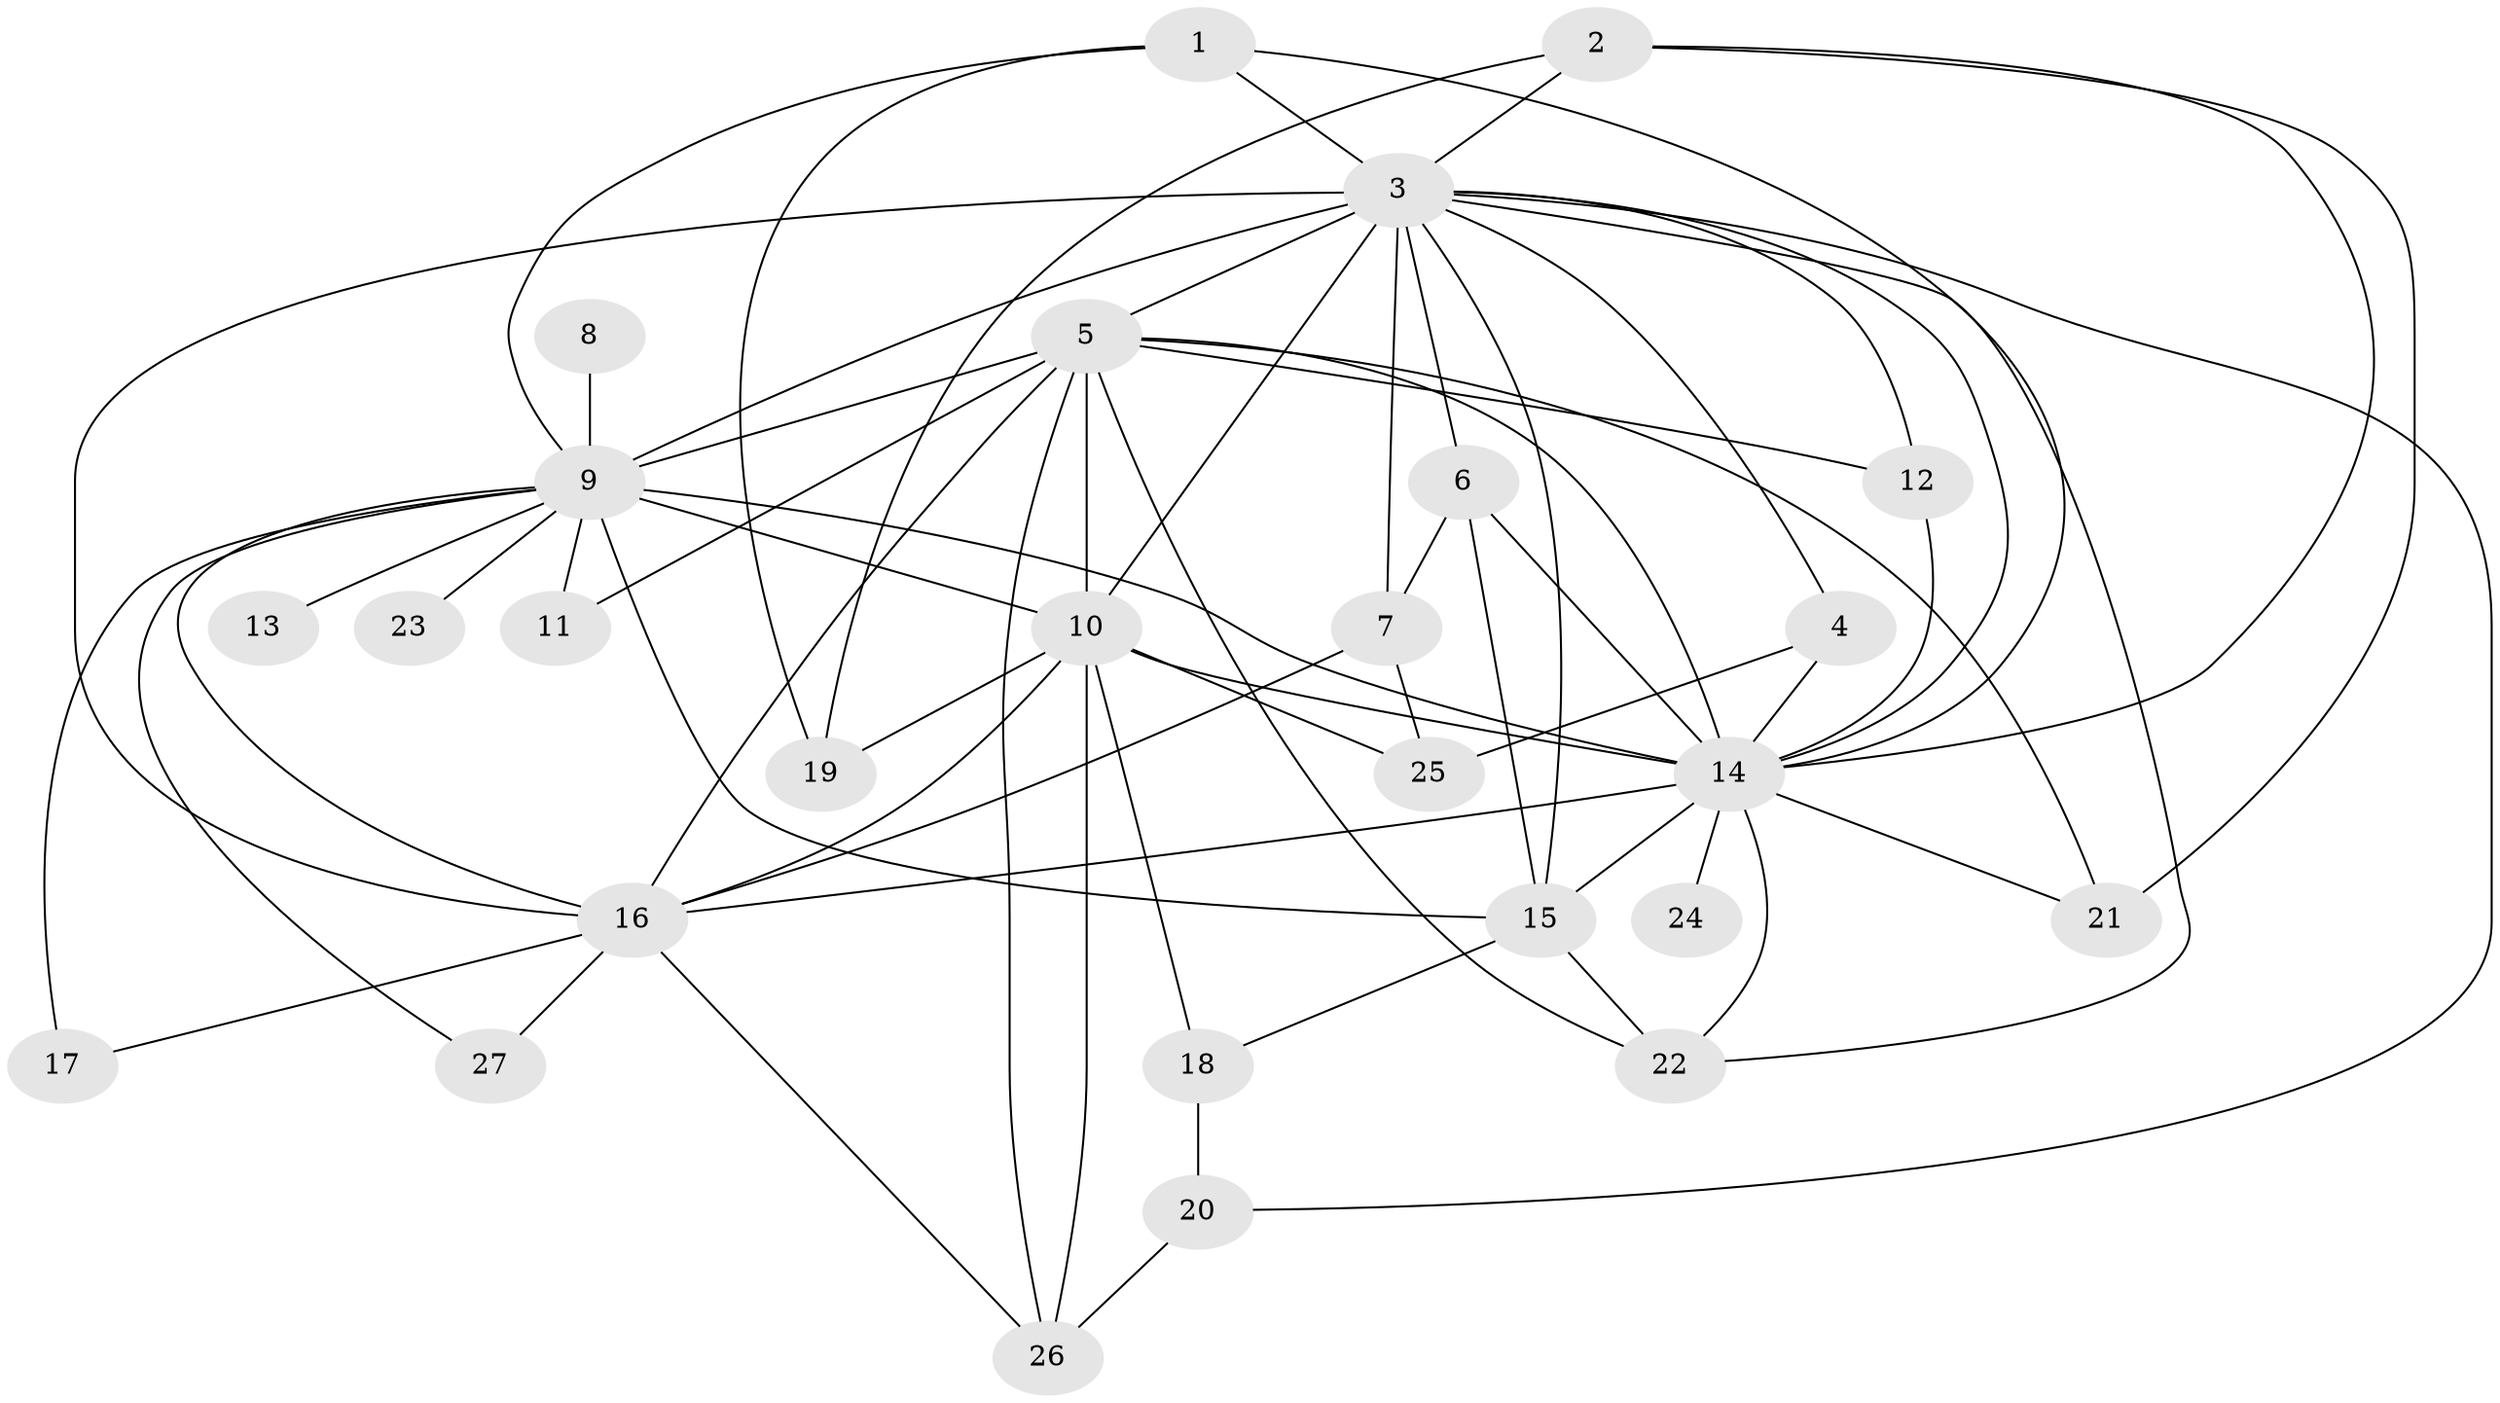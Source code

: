 // original degree distribution, {9: 0.018867924528301886, 12: 0.018867924528301886, 15: 0.05660377358490566, 14: 0.018867924528301886, 18: 0.03773584905660377, 16: 0.018867924528301886, 17: 0.018867924528301886, 3: 0.16981132075471697, 4: 0.1320754716981132, 2: 0.49056603773584906, 6: 0.018867924528301886}
// Generated by graph-tools (version 1.1) at 2025/01/03/09/25 03:01:33]
// undirected, 27 vertices, 65 edges
graph export_dot {
graph [start="1"]
  node [color=gray90,style=filled];
  1;
  2;
  3;
  4;
  5;
  6;
  7;
  8;
  9;
  10;
  11;
  12;
  13;
  14;
  15;
  16;
  17;
  18;
  19;
  20;
  21;
  22;
  23;
  24;
  25;
  26;
  27;
  1 -- 3 [weight=1.0];
  1 -- 9 [weight=1.0];
  1 -- 14 [weight=1.0];
  1 -- 19 [weight=1.0];
  2 -- 3 [weight=1.0];
  2 -- 14 [weight=1.0];
  2 -- 19 [weight=1.0];
  2 -- 21 [weight=1.0];
  3 -- 4 [weight=1.0];
  3 -- 5 [weight=3.0];
  3 -- 6 [weight=1.0];
  3 -- 7 [weight=1.0];
  3 -- 9 [weight=2.0];
  3 -- 10 [weight=2.0];
  3 -- 12 [weight=1.0];
  3 -- 14 [weight=3.0];
  3 -- 15 [weight=1.0];
  3 -- 16 [weight=1.0];
  3 -- 20 [weight=1.0];
  3 -- 22 [weight=1.0];
  4 -- 14 [weight=1.0];
  4 -- 25 [weight=1.0];
  5 -- 9 [weight=7.0];
  5 -- 10 [weight=4.0];
  5 -- 11 [weight=1.0];
  5 -- 12 [weight=2.0];
  5 -- 14 [weight=6.0];
  5 -- 16 [weight=3.0];
  5 -- 21 [weight=1.0];
  5 -- 22 [weight=1.0];
  5 -- 26 [weight=1.0];
  6 -- 7 [weight=1.0];
  6 -- 14 [weight=1.0];
  6 -- 15 [weight=1.0];
  7 -- 16 [weight=1.0];
  7 -- 25 [weight=1.0];
  8 -- 9 [weight=2.0];
  9 -- 10 [weight=2.0];
  9 -- 11 [weight=1.0];
  9 -- 13 [weight=2.0];
  9 -- 14 [weight=4.0];
  9 -- 15 [weight=1.0];
  9 -- 16 [weight=2.0];
  9 -- 17 [weight=1.0];
  9 -- 23 [weight=2.0];
  9 -- 27 [weight=1.0];
  10 -- 14 [weight=3.0];
  10 -- 16 [weight=1.0];
  10 -- 18 [weight=2.0];
  10 -- 19 [weight=1.0];
  10 -- 25 [weight=1.0];
  10 -- 26 [weight=1.0];
  12 -- 14 [weight=1.0];
  14 -- 15 [weight=1.0];
  14 -- 16 [weight=4.0];
  14 -- 21 [weight=1.0];
  14 -- 22 [weight=1.0];
  14 -- 24 [weight=1.0];
  15 -- 18 [weight=1.0];
  15 -- 22 [weight=1.0];
  16 -- 17 [weight=1.0];
  16 -- 26 [weight=1.0];
  16 -- 27 [weight=1.0];
  18 -- 20 [weight=1.0];
  20 -- 26 [weight=1.0];
}

